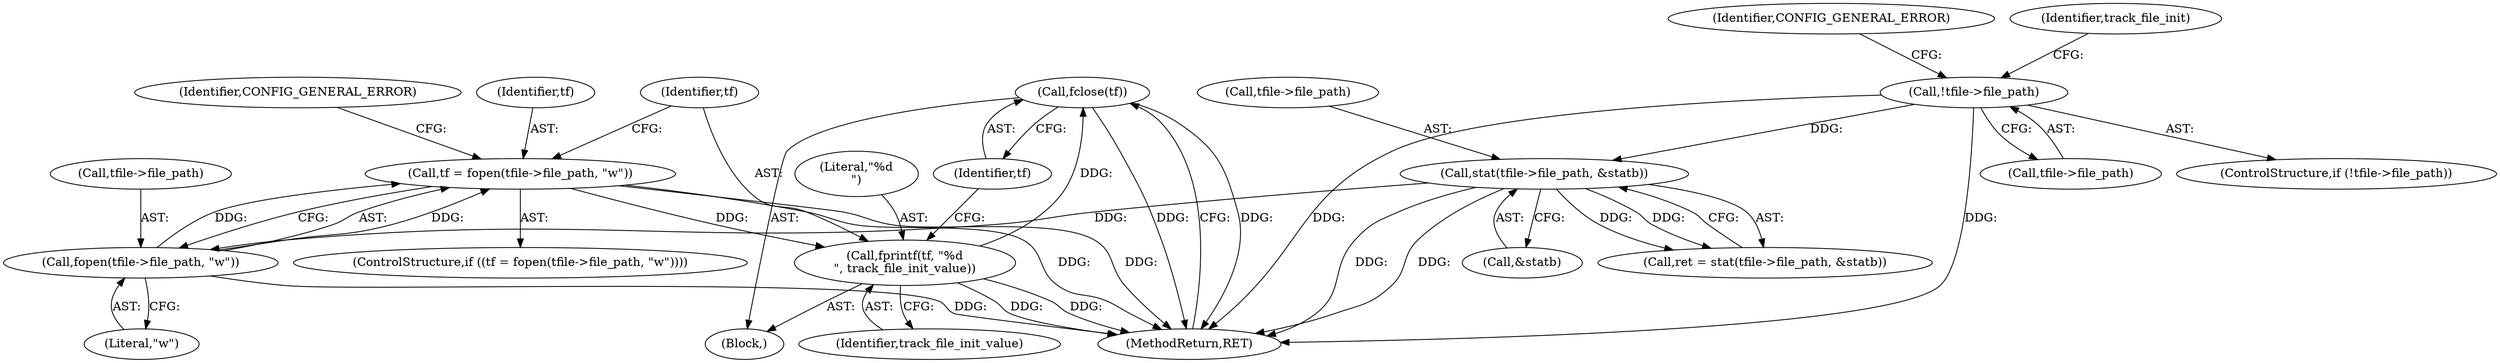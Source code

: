digraph "1_keepalived_04f2d32871bb3b11d7dc024039952f2fe2750306_4@API" {
"1000201" [label="(Call,fclose(tf))"];
"1000197" [label="(Call,fprintf(tf, \"%d\n\", track_file_init_value))"];
"1000189" [label="(Call,tf = fopen(tfile->file_path, \"w\"))"];
"1000191" [label="(Call,fopen(tfile->file_path, \"w\"))"];
"1000146" [label="(Call,stat(tfile->file_path, &statb))"];
"1000118" [label="(Call,!tfile->file_path)"];
"1000190" [label="(Identifier,tf)"];
"1000124" [label="(Identifier,CONFIG_GENERAL_ERROR)"];
"1000192" [label="(Call,tfile->file_path)"];
"1000150" [label="(Call,&statb)"];
"1000141" [label="(Identifier,track_file_init)"];
"1000200" [label="(Identifier,track_file_init_value)"];
"1000118" [label="(Call,!tfile->file_path)"];
"1000210" [label="(MethodReturn,RET)"];
"1000195" [label="(Literal,\"w\")"];
"1000119" [label="(Call,tfile->file_path)"];
"1000198" [label="(Identifier,tf)"];
"1000191" [label="(Call,fopen(tfile->file_path, \"w\"))"];
"1000197" [label="(Call,fprintf(tf, \"%d\n\", track_file_init_value))"];
"1000144" [label="(Call,ret = stat(tfile->file_path, &statb))"];
"1000205" [label="(Identifier,CONFIG_GENERAL_ERROR)"];
"1000201" [label="(Call,fclose(tf))"];
"1000117" [label="(ControlStructure,if (!tfile->file_path))"];
"1000189" [label="(Call,tf = fopen(tfile->file_path, \"w\"))"];
"1000146" [label="(Call,stat(tfile->file_path, &statb))"];
"1000196" [label="(Block,)"];
"1000188" [label="(ControlStructure,if ((tf = fopen(tfile->file_path, \"w\"))))"];
"1000147" [label="(Call,tfile->file_path)"];
"1000202" [label="(Identifier,tf)"];
"1000199" [label="(Literal,\"%d\n\")"];
"1000201" -> "1000196"  [label="AST: "];
"1000201" -> "1000202"  [label="CFG: "];
"1000202" -> "1000201"  [label="AST: "];
"1000210" -> "1000201"  [label="CFG: "];
"1000201" -> "1000210"  [label="DDG: "];
"1000201" -> "1000210"  [label="DDG: "];
"1000197" -> "1000201"  [label="DDG: "];
"1000197" -> "1000196"  [label="AST: "];
"1000197" -> "1000200"  [label="CFG: "];
"1000198" -> "1000197"  [label="AST: "];
"1000199" -> "1000197"  [label="AST: "];
"1000200" -> "1000197"  [label="AST: "];
"1000202" -> "1000197"  [label="CFG: "];
"1000197" -> "1000210"  [label="DDG: "];
"1000197" -> "1000210"  [label="DDG: "];
"1000189" -> "1000197"  [label="DDG: "];
"1000189" -> "1000188"  [label="AST: "];
"1000189" -> "1000191"  [label="CFG: "];
"1000190" -> "1000189"  [label="AST: "];
"1000191" -> "1000189"  [label="AST: "];
"1000198" -> "1000189"  [label="CFG: "];
"1000205" -> "1000189"  [label="CFG: "];
"1000189" -> "1000210"  [label="DDG: "];
"1000189" -> "1000210"  [label="DDG: "];
"1000191" -> "1000189"  [label="DDG: "];
"1000191" -> "1000189"  [label="DDG: "];
"1000191" -> "1000195"  [label="CFG: "];
"1000192" -> "1000191"  [label="AST: "];
"1000195" -> "1000191"  [label="AST: "];
"1000191" -> "1000210"  [label="DDG: "];
"1000146" -> "1000191"  [label="DDG: "];
"1000146" -> "1000144"  [label="AST: "];
"1000146" -> "1000150"  [label="CFG: "];
"1000147" -> "1000146"  [label="AST: "];
"1000150" -> "1000146"  [label="AST: "];
"1000144" -> "1000146"  [label="CFG: "];
"1000146" -> "1000210"  [label="DDG: "];
"1000146" -> "1000210"  [label="DDG: "];
"1000146" -> "1000144"  [label="DDG: "];
"1000146" -> "1000144"  [label="DDG: "];
"1000118" -> "1000146"  [label="DDG: "];
"1000118" -> "1000117"  [label="AST: "];
"1000118" -> "1000119"  [label="CFG: "];
"1000119" -> "1000118"  [label="AST: "];
"1000124" -> "1000118"  [label="CFG: "];
"1000141" -> "1000118"  [label="CFG: "];
"1000118" -> "1000210"  [label="DDG: "];
"1000118" -> "1000210"  [label="DDG: "];
}
